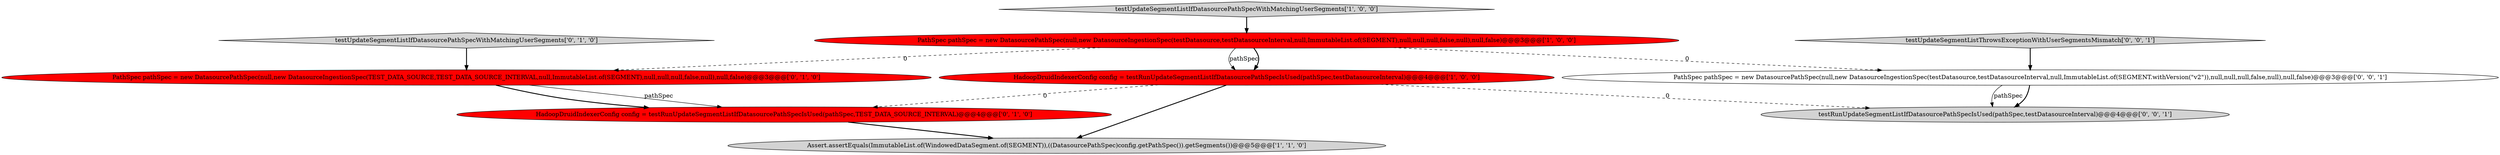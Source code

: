 digraph {
2 [style = filled, label = "testUpdateSegmentListIfDatasourcePathSpecWithMatchingUserSegments['1', '0', '0']", fillcolor = lightgray, shape = diamond image = "AAA0AAABBB1BBB"];
0 [style = filled, label = "HadoopDruidIndexerConfig config = testRunUpdateSegmentListIfDatasourcePathSpecIsUsed(pathSpec,testDatasourceInterval)@@@4@@@['1', '0', '0']", fillcolor = red, shape = ellipse image = "AAA1AAABBB1BBB"];
6 [style = filled, label = "HadoopDruidIndexerConfig config = testRunUpdateSegmentListIfDatasourcePathSpecIsUsed(pathSpec,TEST_DATA_SOURCE_INTERVAL)@@@4@@@['0', '1', '0']", fillcolor = red, shape = ellipse image = "AAA1AAABBB2BBB"];
5 [style = filled, label = "testUpdateSegmentListIfDatasourcePathSpecWithMatchingUserSegments['0', '1', '0']", fillcolor = lightgray, shape = diamond image = "AAA0AAABBB2BBB"];
8 [style = filled, label = "testUpdateSegmentListThrowsExceptionWithUserSegmentsMismatch['0', '0', '1']", fillcolor = lightgray, shape = diamond image = "AAA0AAABBB3BBB"];
1 [style = filled, label = "PathSpec pathSpec = new DatasourcePathSpec(null,new DatasourceIngestionSpec(testDatasource,testDatasourceInterval,null,ImmutableList.of(SEGMENT),null,null,null,false,null),null,false)@@@3@@@['1', '0', '0']", fillcolor = red, shape = ellipse image = "AAA1AAABBB1BBB"];
3 [style = filled, label = "Assert.assertEquals(ImmutableList.of(WindowedDataSegment.of(SEGMENT)),((DatasourcePathSpec)config.getPathSpec()).getSegments())@@@5@@@['1', '1', '0']", fillcolor = lightgray, shape = ellipse image = "AAA0AAABBB1BBB"];
7 [style = filled, label = "testRunUpdateSegmentListIfDatasourcePathSpecIsUsed(pathSpec,testDatasourceInterval)@@@4@@@['0', '0', '1']", fillcolor = lightgray, shape = ellipse image = "AAA0AAABBB3BBB"];
9 [style = filled, label = "PathSpec pathSpec = new DatasourcePathSpec(null,new DatasourceIngestionSpec(testDatasource,testDatasourceInterval,null,ImmutableList.of(SEGMENT.withVersion(\"v2\")),null,null,null,false,null),null,false)@@@3@@@['0', '0', '1']", fillcolor = white, shape = ellipse image = "AAA0AAABBB3BBB"];
4 [style = filled, label = "PathSpec pathSpec = new DatasourcePathSpec(null,new DatasourceIngestionSpec(TEST_DATA_SOURCE,TEST_DATA_SOURCE_INTERVAL,null,ImmutableList.of(SEGMENT),null,null,null,false,null),null,false)@@@3@@@['0', '1', '0']", fillcolor = red, shape = ellipse image = "AAA1AAABBB2BBB"];
0->3 [style = bold, label=""];
1->0 [style = solid, label="pathSpec"];
6->3 [style = bold, label=""];
1->4 [style = dashed, label="0"];
1->9 [style = dashed, label="0"];
1->0 [style = bold, label=""];
9->7 [style = bold, label=""];
0->7 [style = dashed, label="0"];
4->6 [style = bold, label=""];
2->1 [style = bold, label=""];
9->7 [style = solid, label="pathSpec"];
5->4 [style = bold, label=""];
4->6 [style = solid, label="pathSpec"];
0->6 [style = dashed, label="0"];
8->9 [style = bold, label=""];
}
